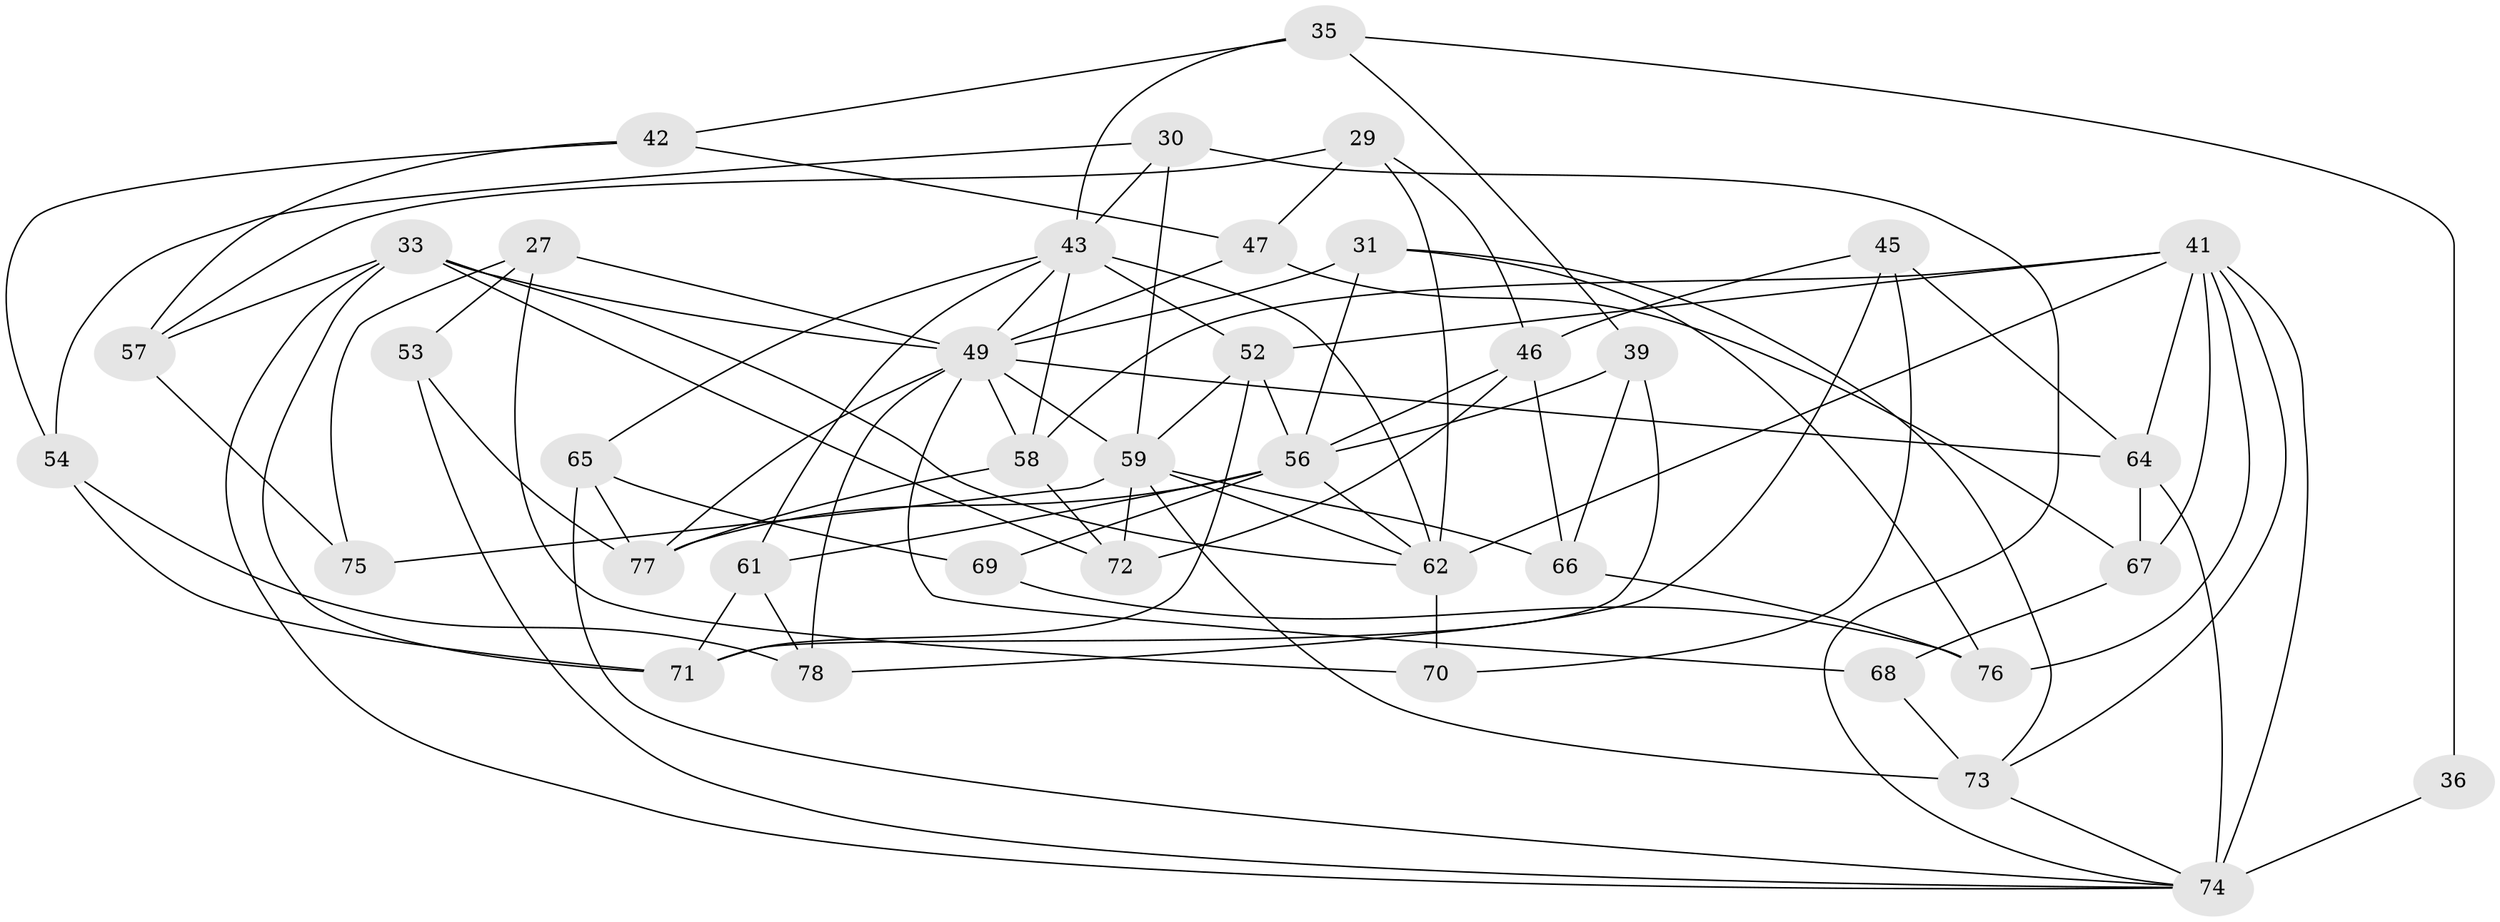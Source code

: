 // original degree distribution, {4: 1.0}
// Generated by graph-tools (version 1.1) at 2025/56/03/09/25 04:56:30]
// undirected, 39 vertices, 94 edges
graph export_dot {
graph [start="1"]
  node [color=gray90,style=filled];
  27 [super="+2"];
  29;
  30;
  31;
  33 [super="+5+11"];
  35;
  36;
  39;
  41 [super="+34"];
  42;
  43 [super="+7+21+32"];
  45;
  46 [super="+40"];
  47;
  49 [super="+4+13+18+20+28"];
  52 [super="+10"];
  53;
  54;
  56 [super="+6+22+55"];
  57;
  58 [super="+14+50"];
  59 [super="+25+51"];
  61;
  62 [super="+23+12"];
  64 [super="+44"];
  65 [super="+48"];
  66;
  67;
  68;
  69;
  70;
  71 [super="+16"];
  72 [super="+15+63"];
  73 [super="+9"];
  74 [super="+17+37"];
  75;
  76;
  77 [super="+60"];
  78;
  27 -- 75;
  27 -- 53 [weight=2];
  27 -- 70 [weight=2];
  27 -- 49;
  29 -- 46;
  29 -- 47;
  29 -- 57;
  29 -- 62;
  30 -- 43;
  30 -- 54;
  30 -- 74;
  30 -- 59;
  31 -- 73;
  31 -- 76;
  31 -- 56;
  31 -- 49;
  33 -- 71 [weight=2];
  33 -- 57;
  33 -- 74;
  33 -- 72 [weight=2];
  33 -- 62;
  33 -- 49;
  35 -- 36;
  35 -- 39;
  35 -- 42;
  35 -- 43;
  36 -- 74 [weight=3];
  39 -- 66;
  39 -- 56;
  39 -- 71;
  41 -- 74;
  41 -- 67;
  41 -- 62;
  41 -- 64;
  41 -- 73;
  41 -- 52;
  41 -- 58;
  41 -- 76;
  42 -- 47;
  42 -- 54;
  42 -- 57;
  43 -- 61;
  43 -- 62 [weight=4];
  43 -- 65 [weight=2];
  43 -- 49 [weight=2];
  43 -- 52;
  43 -- 58 [weight=2];
  45 -- 70;
  45 -- 78;
  45 -- 46;
  45 -- 64;
  46 -- 56 [weight=2];
  46 -- 72 [weight=3];
  46 -- 66;
  47 -- 67;
  47 -- 49;
  49 -- 78;
  49 -- 58;
  49 -- 68;
  49 -- 59 [weight=2];
  49 -- 64 [weight=2];
  49 -- 77;
  52 -- 56 [weight=2];
  52 -- 71;
  52 -- 59;
  53 -- 77;
  53 -- 74;
  54 -- 78;
  54 -- 71;
  56 -- 69;
  56 -- 61;
  56 -- 62;
  56 -- 77;
  57 -- 75;
  58 -- 72 [weight=2];
  58 -- 77 [weight=2];
  59 -- 75 [weight=2];
  59 -- 66;
  59 -- 72;
  59 -- 62;
  59 -- 73;
  61 -- 78;
  61 -- 71;
  62 -- 70;
  64 -- 67;
  64 -- 74;
  65 -- 69 [weight=2];
  65 -- 74;
  65 -- 77;
  66 -- 76;
  67 -- 68;
  68 -- 73 [weight=2];
  69 -- 76;
  73 -- 74;
}
